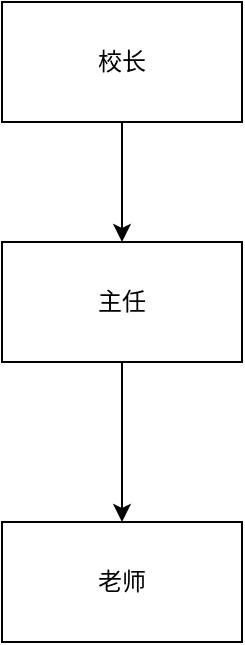 <mxfile version="20.4.0" type="github">
  <diagram id="SX2FN2Awdvvpl60pFksU" name="第 1 页">
    <mxGraphModel dx="412" dy="580" grid="1" gridSize="10" guides="1" tooltips="1" connect="1" arrows="1" fold="1" page="1" pageScale="1" pageWidth="827" pageHeight="1169" math="0" shadow="0">
      <root>
        <mxCell id="0" />
        <mxCell id="1" parent="0" />
        <mxCell id="y6s1CkAqr-deKb7TeIjm-3" value="" style="edgeStyle=orthogonalEdgeStyle;rounded=0;orthogonalLoop=1;jettySize=auto;html=1;" parent="1" source="y6s1CkAqr-deKb7TeIjm-1" target="y6s1CkAqr-deKb7TeIjm-2" edge="1">
          <mxGeometry relative="1" as="geometry" />
        </mxCell>
        <mxCell id="y6s1CkAqr-deKb7TeIjm-1" value="校长" style="rounded=0;whiteSpace=wrap;html=1;" parent="1" vertex="1">
          <mxGeometry x="100" y="40" width="120" height="60" as="geometry" />
        </mxCell>
        <mxCell id="zVNJmhK3RG6f0hMiuWJ5-2" value="" style="edgeStyle=orthogonalEdgeStyle;rounded=0;orthogonalLoop=1;jettySize=auto;html=1;" edge="1" parent="1" source="y6s1CkAqr-deKb7TeIjm-2" target="zVNJmhK3RG6f0hMiuWJ5-1">
          <mxGeometry relative="1" as="geometry" />
        </mxCell>
        <mxCell id="y6s1CkAqr-deKb7TeIjm-2" value="主任" style="rounded=0;whiteSpace=wrap;html=1;" parent="1" vertex="1">
          <mxGeometry x="100" y="160" width="120" height="60" as="geometry" />
        </mxCell>
        <mxCell id="zVNJmhK3RG6f0hMiuWJ5-1" value="老师" style="rounded=0;whiteSpace=wrap;html=1;" vertex="1" parent="1">
          <mxGeometry x="100" y="300" width="120" height="60" as="geometry" />
        </mxCell>
      </root>
    </mxGraphModel>
  </diagram>
</mxfile>
